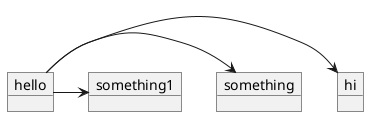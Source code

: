 @startuml
object "hello" as node
object "hi" as node1
object "something" as something
object "something1" as something1
node -> node1
node -> something
node -> something1
@enduml